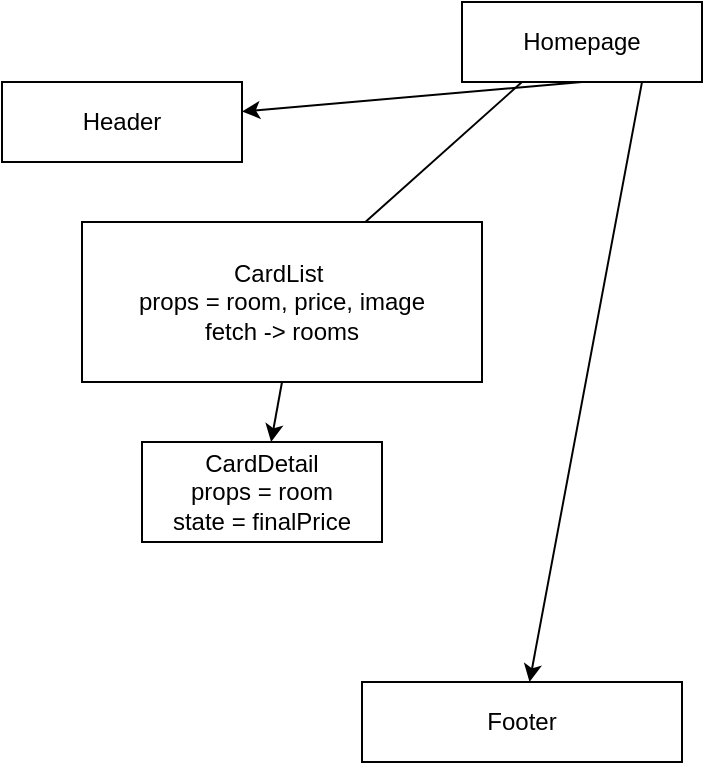 <mxfile>
    <diagram id="jlU9_p-mcAl-Yvlv6b4u" name="Stránka-1">
        <mxGraphModel dx="816" dy="419" grid="1" gridSize="10" guides="1" tooltips="1" connect="1" arrows="1" fold="1" page="1" pageScale="1" pageWidth="1169" pageHeight="1654" math="0" shadow="0">
            <root>
                <mxCell id="0"/>
                <mxCell id="1" parent="0"/>
                <mxCell id="8" style="edgeStyle=none;html=1;exitX=0.5;exitY=1;exitDx=0;exitDy=0;" edge="1" parent="1" source="2" target="6">
                    <mxGeometry relative="1" as="geometry"/>
                </mxCell>
                <mxCell id="9" style="edgeStyle=none;html=1;exitX=0.75;exitY=1;exitDx=0;exitDy=0;" edge="1" parent="1" source="2" target="7">
                    <mxGeometry relative="1" as="geometry"/>
                </mxCell>
                <mxCell id="10" style="edgeStyle=none;html=1;exitX=0.25;exitY=1;exitDx=0;exitDy=0;entryX=0.656;entryY=0.117;entryDx=0;entryDy=0;entryPerimeter=0;" edge="1" parent="1" source="2" target="3">
                    <mxGeometry relative="1" as="geometry"/>
                </mxCell>
                <mxCell id="2" value="Homepage" style="whiteSpace=wrap;html=1;" vertex="1" parent="1">
                    <mxGeometry x="330" y="60" width="120" height="40" as="geometry"/>
                </mxCell>
                <mxCell id="11" style="edgeStyle=none;html=1;exitX=0.5;exitY=1;exitDx=0;exitDy=0;" edge="1" parent="1" source="3" target="4">
                    <mxGeometry relative="1" as="geometry"/>
                </mxCell>
                <mxCell id="3" value="CardList&amp;nbsp;&lt;br&gt;props = room, price, image&lt;br&gt;fetch -&amp;gt; rooms" style="whiteSpace=wrap;html=1;" vertex="1" parent="1">
                    <mxGeometry x="140" y="170" width="200" height="80" as="geometry"/>
                </mxCell>
                <mxCell id="4" value="CardDetail&lt;br&gt;props = room&lt;br&gt;state = finalPrice" style="whiteSpace=wrap;html=1;" vertex="1" parent="1">
                    <mxGeometry x="170" y="280" width="120" height="50" as="geometry"/>
                </mxCell>
                <mxCell id="6" value="Header" style="whiteSpace=wrap;html=1;" vertex="1" parent="1">
                    <mxGeometry x="100" y="100" width="120" height="40" as="geometry"/>
                </mxCell>
                <mxCell id="7" value="Footer" style="whiteSpace=wrap;html=1;" vertex="1" parent="1">
                    <mxGeometry x="280" y="400" width="160" height="40" as="geometry"/>
                </mxCell>
            </root>
        </mxGraphModel>
    </diagram>
</mxfile>
